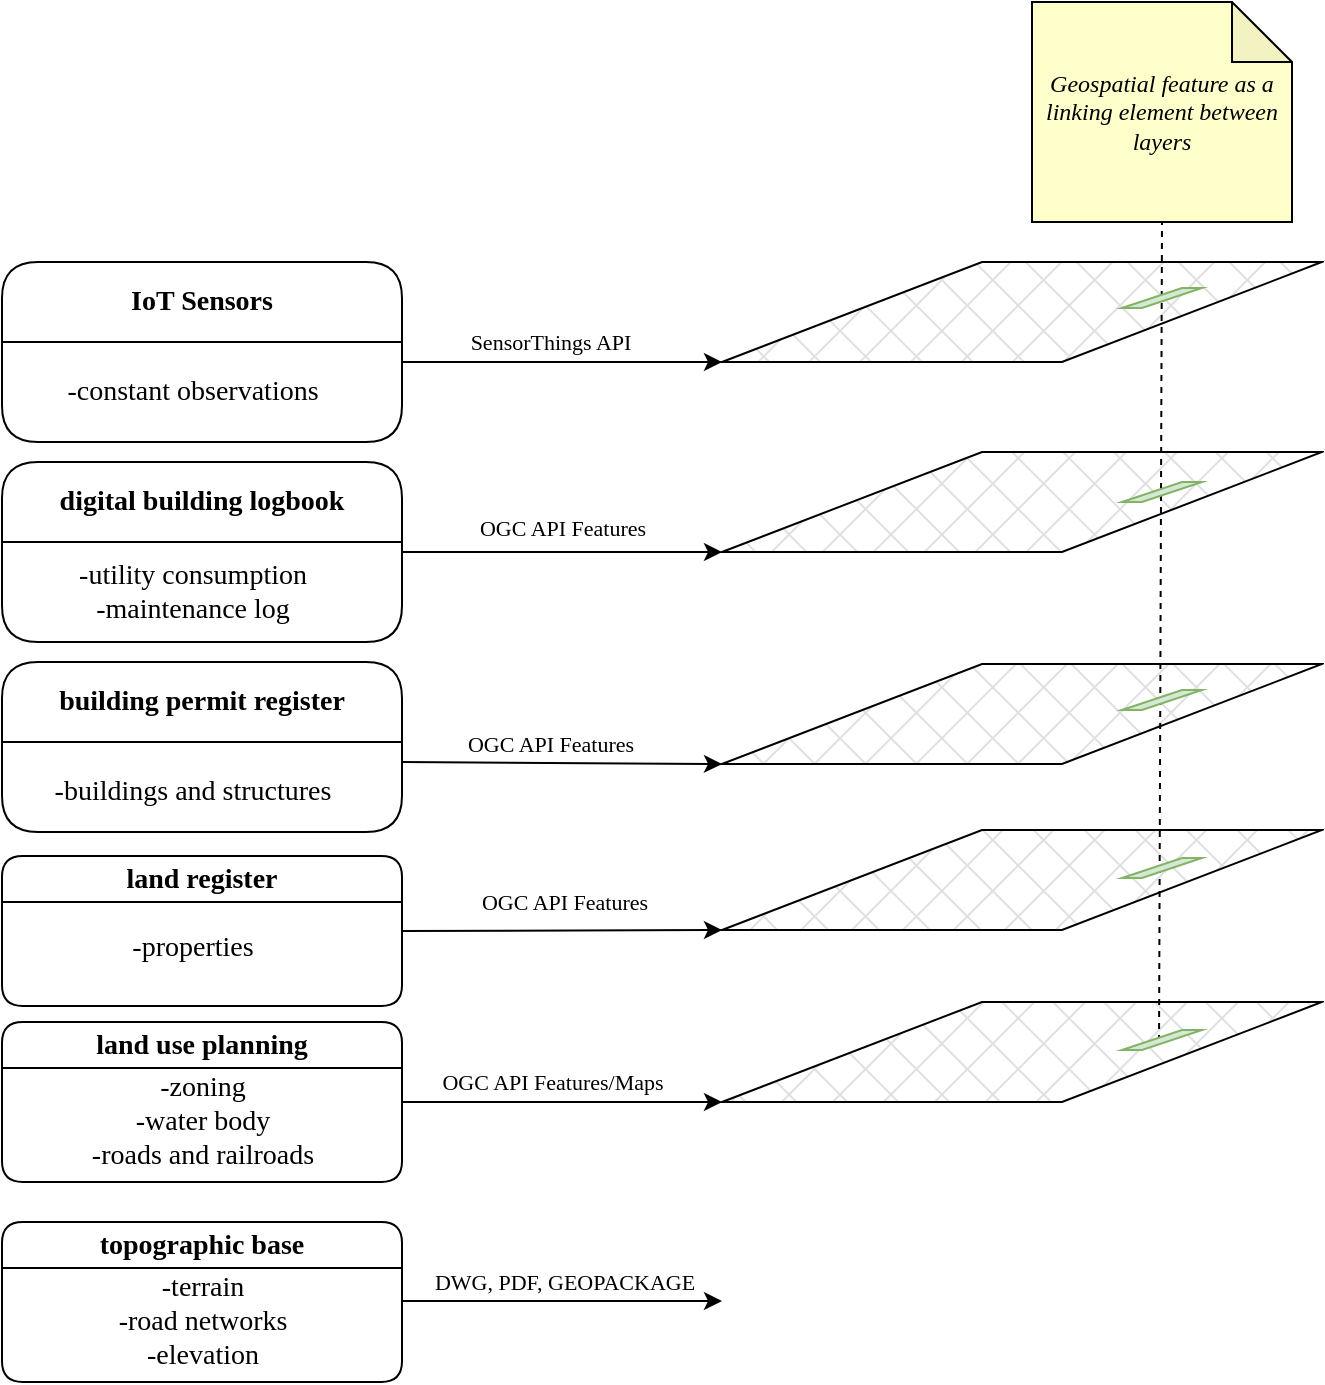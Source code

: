 <mxfile version="24.4.4" type="github">
  <diagram name="Page-1" id="OXCh3sUK8tZ1hlXIYTLy">
    <mxGraphModel dx="769" dy="470" grid="1" gridSize="10" guides="1" tooltips="1" connect="1" arrows="1" fold="1" page="1" pageScale="1" pageWidth="827" pageHeight="1169" math="0" shadow="0">
      <root>
        <mxCell id="0" />
        <mxCell id="1" parent="0" />
        <mxCell id="7fNvk-agyeOOaQvWO4qT-2" value="" style="shape=parallelogram;perimeter=parallelogramPerimeter;whiteSpace=wrap;html=1;fixedSize=1;hachureGap=4;fontFamily=Architects Daughter;fontSource=https%3A%2F%2Ffonts.googleapis.com%2Fcss%3Ffamily%3DArchitects%2BDaughter;fontSize=20;size=130;fillStyle=cross-hatch;fillColor=#E0E0E0;" parent="1" vertex="1">
          <mxGeometry x="500" y="620" width="300" height="50" as="geometry" />
        </mxCell>
        <mxCell id="7fNvk-agyeOOaQvWO4qT-3" value="" style="shape=parallelogram;perimeter=parallelogramPerimeter;whiteSpace=wrap;html=1;fixedSize=1;hachureGap=4;fontFamily=Architects Daughter;fontSource=https%3A%2F%2Ffonts.googleapis.com%2Fcss%3Ffamily%3DArchitects%2BDaughter;fontSize=20;size=130;fillStyle=cross-hatch;fillColor=#E0E0E0;" parent="1" vertex="1">
          <mxGeometry x="500" y="534" width="300" height="50" as="geometry" />
        </mxCell>
        <mxCell id="7fNvk-agyeOOaQvWO4qT-4" value="" style="shape=parallelogram;perimeter=parallelogramPerimeter;whiteSpace=wrap;html=1;fixedSize=1;hachureGap=4;fontFamily=Architects Daughter;fontSource=https%3A%2F%2Ffonts.googleapis.com%2Fcss%3Ffamily%3DArchitects%2BDaughter;fontSize=20;size=130;fillStyle=cross-hatch;fillColor=#E0E0E0;" parent="1" vertex="1">
          <mxGeometry x="500" y="451" width="300" height="50" as="geometry" />
        </mxCell>
        <mxCell id="7fNvk-agyeOOaQvWO4qT-5" value="" style="shape=parallelogram;perimeter=parallelogramPerimeter;whiteSpace=wrap;html=1;fixedSize=1;hachureGap=4;fontFamily=Architects Daughter;fontSource=https%3A%2F%2Ffonts.googleapis.com%2Fcss%3Ffamily%3DArchitects%2BDaughter;fontSize=20;size=130;fillStyle=cross-hatch;fillColor=#E0E0E0;" parent="1" vertex="1">
          <mxGeometry x="500" y="345" width="300" height="50" as="geometry" />
        </mxCell>
        <mxCell id="7fNvk-agyeOOaQvWO4qT-6" value="" style="endArrow=classic;html=1;hachureGap=4;fontFamily=Architects Daughter;fontSource=https%3A%2F%2Ffonts.googleapis.com%2Fcss%3Ffamily%3DArchitects%2BDaughter;fontSize=16;exitX=1;exitY=0.5;exitDx=0;exitDy=0;entryX=0;entryY=1;entryDx=0;entryDy=0;" parent="1" source="7fNvk-agyeOOaQvWO4qT-12" target="7fNvk-agyeOOaQvWO4qT-2" edge="1">
          <mxGeometry width="50" height="50" relative="1" as="geometry">
            <mxPoint x="420" y="650" as="sourcePoint" />
            <mxPoint x="460" y="650" as="targetPoint" />
          </mxGeometry>
        </mxCell>
        <mxCell id="7fNvk-agyeOOaQvWO4qT-7" value="" style="endArrow=classic;html=1;hachureGap=4;fontFamily=Architects Daughter;fontSource=https%3A%2F%2Ffonts.googleapis.com%2Fcss%3Ffamily%3DArchitects%2BDaughter;fontSize=16;exitX=1;exitY=0.5;exitDx=0;exitDy=0;entryX=0;entryY=1;entryDx=0;entryDy=0;" parent="1" source="7fNvk-agyeOOaQvWO4qT-13" target="7fNvk-agyeOOaQvWO4qT-3" edge="1">
          <mxGeometry width="50" height="50" relative="1" as="geometry">
            <mxPoint x="420" y="610" as="sourcePoint" />
            <mxPoint x="460" y="610" as="targetPoint" />
          </mxGeometry>
        </mxCell>
        <mxCell id="7fNvk-agyeOOaQvWO4qT-36" value="OGC API Features" style="edgeLabel;html=1;align=center;verticalAlign=middle;resizable=0;points=[];rotation=0;fontFamily=Times New Roman;" parent="7fNvk-agyeOOaQvWO4qT-7" vertex="1" connectable="0">
          <mxGeometry x="0.192" y="1" relative="1" as="geometry">
            <mxPoint x="-15" y="-13" as="offset" />
          </mxGeometry>
        </mxCell>
        <mxCell id="7fNvk-agyeOOaQvWO4qT-37" value="OGC API Features/Maps" style="edgeLabel;html=1;align=center;verticalAlign=middle;resizable=0;points=[];rotation=0;fontFamily=Times New Roman;" parent="7fNvk-agyeOOaQvWO4qT-7" vertex="1" connectable="0">
          <mxGeometry x="0.192" y="1" relative="1" as="geometry">
            <mxPoint x="-21" y="77" as="offset" />
          </mxGeometry>
        </mxCell>
        <mxCell id="_DV6lXCV89KmqD9U6KgV-4" value="DWG, PDF, GEOPACKAGE" style="edgeLabel;html=1;align=center;verticalAlign=middle;resizable=0;points=[];rotation=0;fontFamily=Times New Roman;" parent="7fNvk-agyeOOaQvWO4qT-7" vertex="1" connectable="0">
          <mxGeometry x="0.192" y="1" relative="1" as="geometry">
            <mxPoint x="-15" y="177" as="offset" />
          </mxGeometry>
        </mxCell>
        <mxCell id="7fNvk-agyeOOaQvWO4qT-8" value="" style="endArrow=classic;html=1;hachureGap=4;fontFamily=Architects Daughter;fontSource=https%3A%2F%2Ffonts.googleapis.com%2Fcss%3Ffamily%3DArchitects%2BDaughter;fontSize=16;entryX=0;entryY=1;entryDx=0;entryDy=0;" parent="1" target="7fNvk-agyeOOaQvWO4qT-4" edge="1">
          <mxGeometry width="50" height="50" relative="1" as="geometry">
            <mxPoint x="340" y="500" as="sourcePoint" />
            <mxPoint x="460" y="570" as="targetPoint" />
          </mxGeometry>
        </mxCell>
        <mxCell id="7fNvk-agyeOOaQvWO4qT-35" value="OGC API Features" style="edgeLabel;html=1;align=center;verticalAlign=middle;resizable=0;points=[];rotation=0;fontFamily=Times New Roman;" parent="7fNvk-agyeOOaQvWO4qT-8" vertex="1" connectable="0">
          <mxGeometry x="-0.063" y="-1" relative="1" as="geometry">
            <mxPoint x="-1" y="-11" as="offset" />
          </mxGeometry>
        </mxCell>
        <mxCell id="7fNvk-agyeOOaQvWO4qT-9" value="" style="endArrow=classic;html=1;hachureGap=4;fontFamily=Architects Daughter;fontSource=https%3A%2F%2Ffonts.googleapis.com%2Fcss%3Ffamily%3DArchitects%2BDaughter;fontSize=16;exitX=1;exitY=0.5;exitDx=0;exitDy=0;entryX=0;entryY=1;entryDx=0;entryDy=0;" parent="1" source="7fNvk-agyeOOaQvWO4qT-18" target="7fNvk-agyeOOaQvWO4qT-5" edge="1">
          <mxGeometry width="50" height="50" relative="1" as="geometry">
            <mxPoint x="420" y="530" as="sourcePoint" />
            <mxPoint x="460" y="530" as="targetPoint" />
          </mxGeometry>
        </mxCell>
        <mxCell id="7fNvk-agyeOOaQvWO4qT-34" value="OGC API Features" style="edgeLabel;html=1;align=center;verticalAlign=middle;resizable=0;points=[];rotation=0;fontFamily=Times New Roman;" parent="7fNvk-agyeOOaQvWO4qT-9" vertex="1" connectable="0">
          <mxGeometry x="-0.006" y="1" relative="1" as="geometry">
            <mxPoint y="-11" as="offset" />
          </mxGeometry>
        </mxCell>
        <mxCell id="7fNvk-agyeOOaQvWO4qT-12" value="land use planning" style="swimlane;whiteSpace=wrap;html=1;hachureGap=4;fontFamily=Times New Roman;fontSize=14;fontStyle=1;rounded=1;" parent="1" vertex="1">
          <mxGeometry x="140" y="630" width="200" height="80" as="geometry" />
        </mxCell>
        <mxCell id="7fNvk-agyeOOaQvWO4qT-15" value="-zoning&lt;br&gt;-water body&lt;br&gt;-roads and railroads" style="text;html=1;align=center;verticalAlign=middle;resizable=0;points=[];autosize=1;strokeColor=none;fillColor=none;fontSize=14;fontFamily=Times New Roman;" parent="7fNvk-agyeOOaQvWO4qT-12" vertex="1">
          <mxGeometry x="35" y="20" width="130" height="60" as="geometry" />
        </mxCell>
        <mxCell id="7fNvk-agyeOOaQvWO4qT-13" value="land register" style="swimlane;whiteSpace=wrap;html=1;hachureGap=4;fontFamily=Times New Roman;fontSize=14;rounded=1;" parent="1" vertex="1">
          <mxGeometry x="140" y="547" width="200" height="75" as="geometry" />
        </mxCell>
        <mxCell id="7fNvk-agyeOOaQvWO4qT-14" value="-properties" style="text;html=1;align=center;verticalAlign=middle;resizable=0;points=[];autosize=1;strokeColor=none;fillColor=none;fontSize=14;fontFamily=Times New Roman;" parent="7fNvk-agyeOOaQvWO4qT-13" vertex="1">
          <mxGeometry x="55" y="31" width="80" height="30" as="geometry" />
        </mxCell>
        <mxCell id="7fNvk-agyeOOaQvWO4qT-16" value="building permit register" style="swimlane;whiteSpace=wrap;html=1;hachureGap=4;fontFamily=Times New Roman;fontSize=14;startSize=40;rounded=1;" parent="1" vertex="1">
          <mxGeometry x="140" y="450" width="200" height="85" as="geometry" />
        </mxCell>
        <mxCell id="7fNvk-agyeOOaQvWO4qT-17" value="-buildings and structures" style="text;html=1;align=center;verticalAlign=middle;resizable=0;points=[];autosize=1;strokeColor=none;fillColor=none;fontSize=14;fontFamily=Times New Roman;" parent="7fNvk-agyeOOaQvWO4qT-16" vertex="1">
          <mxGeometry x="15" y="50" width="160" height="30" as="geometry" />
        </mxCell>
        <mxCell id="7fNvk-agyeOOaQvWO4qT-18" value="digital building logbook" style="swimlane;whiteSpace=wrap;html=1;hachureGap=4;fontFamily=Times New Roman;fontSize=14;startSize=40;rounded=1;" parent="1" vertex="1">
          <mxGeometry x="140" y="350" width="200" height="90" as="geometry" />
        </mxCell>
        <mxCell id="7fNvk-agyeOOaQvWO4qT-19" value="-utility consumption&lt;br&gt;-maintenance log" style="text;html=1;align=center;verticalAlign=middle;resizable=0;points=[];autosize=1;strokeColor=none;fillColor=none;fontSize=14;fontFamily=Times New Roman;" parent="7fNvk-agyeOOaQvWO4qT-18" vertex="1">
          <mxGeometry x="25" y="40" width="140" height="50" as="geometry" />
        </mxCell>
        <mxCell id="7fNvk-agyeOOaQvWO4qT-20" value="IoT Sensors" style="swimlane;whiteSpace=wrap;html=1;hachureGap=4;fontFamily=Times New Roman;fontSize=14;startSize=40;rounded=1;" parent="1" vertex="1">
          <mxGeometry x="140" y="250" width="200" height="90" as="geometry" />
        </mxCell>
        <mxCell id="7fNvk-agyeOOaQvWO4qT-21" value="-constant observations" style="text;html=1;align=center;verticalAlign=middle;resizable=0;points=[];autosize=1;strokeColor=none;fillColor=none;fontSize=14;fontFamily=Times New Roman;" parent="7fNvk-agyeOOaQvWO4qT-20" vertex="1">
          <mxGeometry x="20" y="50" width="150" height="30" as="geometry" />
        </mxCell>
        <mxCell id="7fNvk-agyeOOaQvWO4qT-22" value="" style="shape=parallelogram;perimeter=parallelogramPerimeter;whiteSpace=wrap;html=1;fixedSize=1;hachureGap=4;fontFamily=Architects Daughter;fontSource=https%3A%2F%2Ffonts.googleapis.com%2Fcss%3Ffamily%3DArchitects%2BDaughter;fontSize=20;size=130;fillStyle=cross-hatch;fillColor=#E0E0E0;shadow=0;" parent="1" vertex="1">
          <mxGeometry x="500" y="250" width="300" height="50" as="geometry" />
        </mxCell>
        <mxCell id="7fNvk-agyeOOaQvWO4qT-23" value="" style="endArrow=classic;html=1;hachureGap=4;fontFamily=Architects Daughter;fontSource=https%3A%2F%2Ffonts.googleapis.com%2Fcss%3Ffamily%3DArchitects%2BDaughter;fontSize=16;exitX=1;exitY=0.5;exitDx=0;exitDy=0;entryX=0;entryY=1;entryDx=0;entryDy=0;" parent="1" target="7fNvk-agyeOOaQvWO4qT-22" edge="1">
          <mxGeometry width="50" height="50" relative="1" as="geometry">
            <mxPoint x="340" y="300" as="sourcePoint" />
            <mxPoint x="500" y="410" as="targetPoint" />
          </mxGeometry>
        </mxCell>
        <mxCell id="7fNvk-agyeOOaQvWO4qT-33" value="SensorThings API" style="edgeLabel;html=1;align=center;verticalAlign=middle;resizable=0;points=[];rotation=0;fontFamily=Times New Roman;" parent="7fNvk-agyeOOaQvWO4qT-23" vertex="1" connectable="0">
          <mxGeometry x="-0.064" y="-1" relative="1" as="geometry">
            <mxPoint x="-1" y="-11" as="offset" />
          </mxGeometry>
        </mxCell>
        <mxCell id="7fNvk-agyeOOaQvWO4qT-24" value="" style="endArrow=none;html=1;rounded=0;exitX=0.463;exitY=0.55;exitDx=0;exitDy=0;exitPerimeter=0;dashed=1;entryX=0.5;entryY=1;entryDx=0;entryDy=0;entryPerimeter=0;" parent="1" source="7fNvk-agyeOOaQvWO4qT-32" target="7fNvk-agyeOOaQvWO4qT-39" edge="1">
          <mxGeometry width="50" height="50" relative="1" as="geometry">
            <mxPoint x="719.75" y="590" as="sourcePoint" />
            <mxPoint x="720" y="240" as="targetPoint" />
          </mxGeometry>
        </mxCell>
        <mxCell id="7fNvk-agyeOOaQvWO4qT-28" value="" style="shape=parallelogram;perimeter=parallelogramPerimeter;whiteSpace=wrap;html=1;fixedSize=1;hachureGap=4;fontFamily=Architects Daughter;fontSource=https%3A%2F%2Ffonts.googleapis.com%2Fcss%3Ffamily%3DArchitects%2BDaughter;fontSize=20;size=30;fillStyle=solid;fillColor=#d5e8d4;strokeColor=#82b366;" parent="1" vertex="1">
          <mxGeometry x="700" y="263" width="40" height="10" as="geometry" />
        </mxCell>
        <mxCell id="7fNvk-agyeOOaQvWO4qT-29" value="" style="shape=parallelogram;perimeter=parallelogramPerimeter;whiteSpace=wrap;html=1;fixedSize=1;hachureGap=4;fontFamily=Architects Daughter;fontSource=https%3A%2F%2Ffonts.googleapis.com%2Fcss%3Ffamily%3DArchitects%2BDaughter;fontSize=20;size=30;fillStyle=solid;fillColor=#d5e8d4;strokeColor=#82b366;" parent="1" vertex="1">
          <mxGeometry x="700" y="360" width="40" height="10" as="geometry" />
        </mxCell>
        <mxCell id="7fNvk-agyeOOaQvWO4qT-30" value="" style="shape=parallelogram;perimeter=parallelogramPerimeter;whiteSpace=wrap;html=1;fixedSize=1;hachureGap=4;fontFamily=Architects Daughter;fontSource=https%3A%2F%2Ffonts.googleapis.com%2Fcss%3Ffamily%3DArchitects%2BDaughter;fontSize=20;size=30;fillStyle=solid;fillColor=#d5e8d4;strokeColor=#82b366;" parent="1" vertex="1">
          <mxGeometry x="700" y="464" width="40" height="10" as="geometry" />
        </mxCell>
        <mxCell id="7fNvk-agyeOOaQvWO4qT-31" value="" style="shape=parallelogram;perimeter=parallelogramPerimeter;whiteSpace=wrap;html=1;fixedSize=1;hachureGap=4;fontFamily=Architects Daughter;fontSource=https%3A%2F%2Ffonts.googleapis.com%2Fcss%3Ffamily%3DArchitects%2BDaughter;fontSize=20;size=30;fillStyle=solid;fillColor=#d5e8d4;strokeColor=#82b366;" parent="1" vertex="1">
          <mxGeometry x="700" y="548" width="40" height="10" as="geometry" />
        </mxCell>
        <mxCell id="7fNvk-agyeOOaQvWO4qT-32" value="" style="shape=parallelogram;perimeter=parallelogramPerimeter;whiteSpace=wrap;html=1;fixedSize=1;hachureGap=4;fontFamily=Architects Daughter;fontSource=https%3A%2F%2Ffonts.googleapis.com%2Fcss%3Ffamily%3DArchitects%2BDaughter;fontSize=20;size=30;fillStyle=solid;fillColor=#d5e8d4;strokeColor=#82b366;" parent="1" vertex="1">
          <mxGeometry x="700" y="634" width="40" height="10" as="geometry" />
        </mxCell>
        <mxCell id="7fNvk-agyeOOaQvWO4qT-39" value="Geospatial feature as a linking element between layers" style="shape=note;whiteSpace=wrap;html=1;backgroundOutline=1;darkOpacity=0.05;labelBackgroundColor=#FFFFCC;fillStyle=solid;fillColor=#FFFFCC;fontFamily=Times New Roman;fontStyle=2" parent="1" vertex="1">
          <mxGeometry x="655" y="120" width="130" height="110" as="geometry" />
        </mxCell>
        <mxCell id="_DV6lXCV89KmqD9U6KgV-1" value="topographic base" style="swimlane;whiteSpace=wrap;html=1;hachureGap=4;fontFamily=Times New Roman;fontSize=14;fontStyle=1;rounded=1;" parent="1" vertex="1">
          <mxGeometry x="140" y="730" width="200" height="80" as="geometry" />
        </mxCell>
        <mxCell id="abUbkg_eMRrvWaBZaaY--1" value="-terrain&lt;div&gt;-road networks&lt;/div&gt;&lt;div&gt;-elevation&lt;/div&gt;" style="text;html=1;align=center;verticalAlign=middle;resizable=0;points=[];autosize=1;strokeColor=none;fillColor=none;fontSize=14;fontFamily=Times New Roman;" vertex="1" parent="_DV6lXCV89KmqD9U6KgV-1">
          <mxGeometry x="45" y="20" width="110" height="60" as="geometry" />
        </mxCell>
        <mxCell id="_DV6lXCV89KmqD9U6KgV-3" value="" style="endArrow=classic;html=1;hachureGap=4;fontFamily=Architects Daughter;fontSource=https%3A%2F%2Ffonts.googleapis.com%2Fcss%3Ffamily%3DArchitects%2BDaughter;fontSize=16;exitX=1;exitY=0.5;exitDx=0;exitDy=0;entryX=0;entryY=1;entryDx=0;entryDy=0;" parent="1" edge="1">
          <mxGeometry width="50" height="50" relative="1" as="geometry">
            <mxPoint x="340" y="769.5" as="sourcePoint" />
            <mxPoint x="500" y="769.5" as="targetPoint" />
          </mxGeometry>
        </mxCell>
      </root>
    </mxGraphModel>
  </diagram>
</mxfile>
